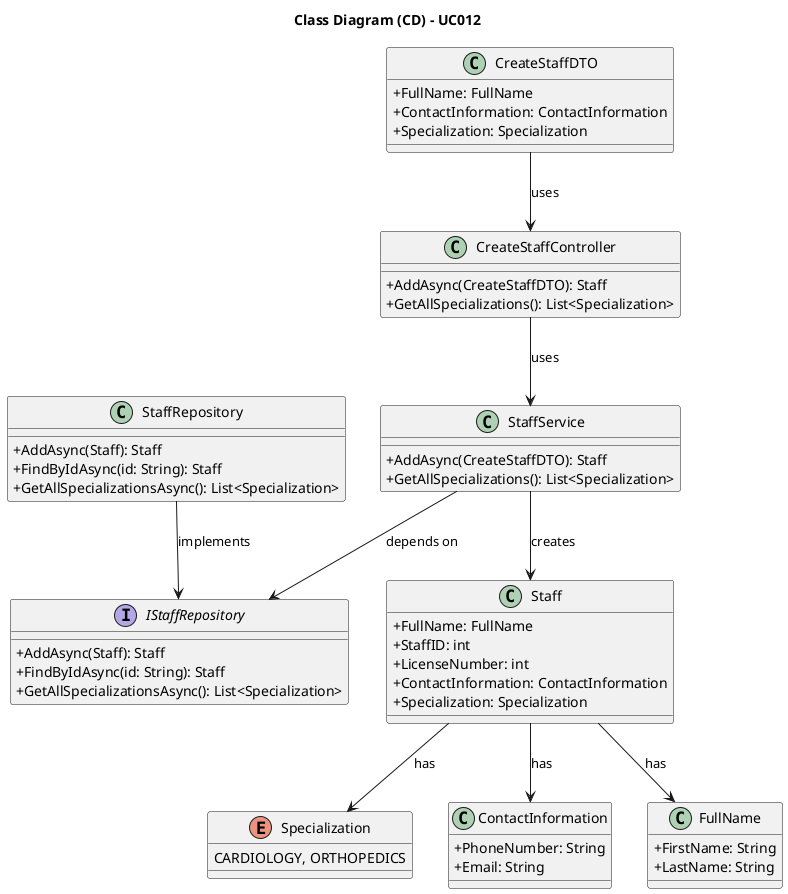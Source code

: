 @startuml
skinparam packageStyle rectangle
skinparam shadowing false

skinparam classAttributeIconSize 0

title Class Diagram (CD) - UC012

class CreateStaffController {
    + AddAsync(CreateStaffDTO): Staff
    + GetAllSpecializations(): List<Specialization>
}

class StaffService {
    + AddAsync(CreateStaffDTO): Staff
    + GetAllSpecializations(): List<Specialization>
}

class CreateStaffDTO {
    + FullName: FullName
    + ContactInformation: ContactInformation
    + Specialization: Specialization
}

class Staff {
    + FullName: FullName
    + StaffID: int
    + LicenseNumber: int
    + ContactInformation: ContactInformation    
    + Specialization: Specialization
}

enum Specialization{
    CARDIOLOGY, ORTHOPEDICS
}

class ContactInformation{
    + PhoneNumber: String
    + Email: String
}

class FullName{
    + FirstName: String
    + LastName: String
}

interface IStaffRepository {
    + AddAsync(Staff): Staff
    + FindByIdAsync(id: String): Staff
    + GetAllSpecializationsAsync(): List<Specialization>
}

class StaffRepository {
    + AddAsync(Staff): Staff
    + FindByIdAsync(id: String): Staff
    + GetAllSpecializationsAsync(): List<Specialization>
}

CreateStaffDTO --> CreateStaffController : uses
CreateStaffController --> StaffService : uses
StaffService --> Staff : creates
StaffService --> IStaffRepository : depends on
StaffRepository --> IStaffRepository : implements
Staff --> ContactInformation : has
Staff --> FullName : has
Staff --> Specialization : has

@enduml